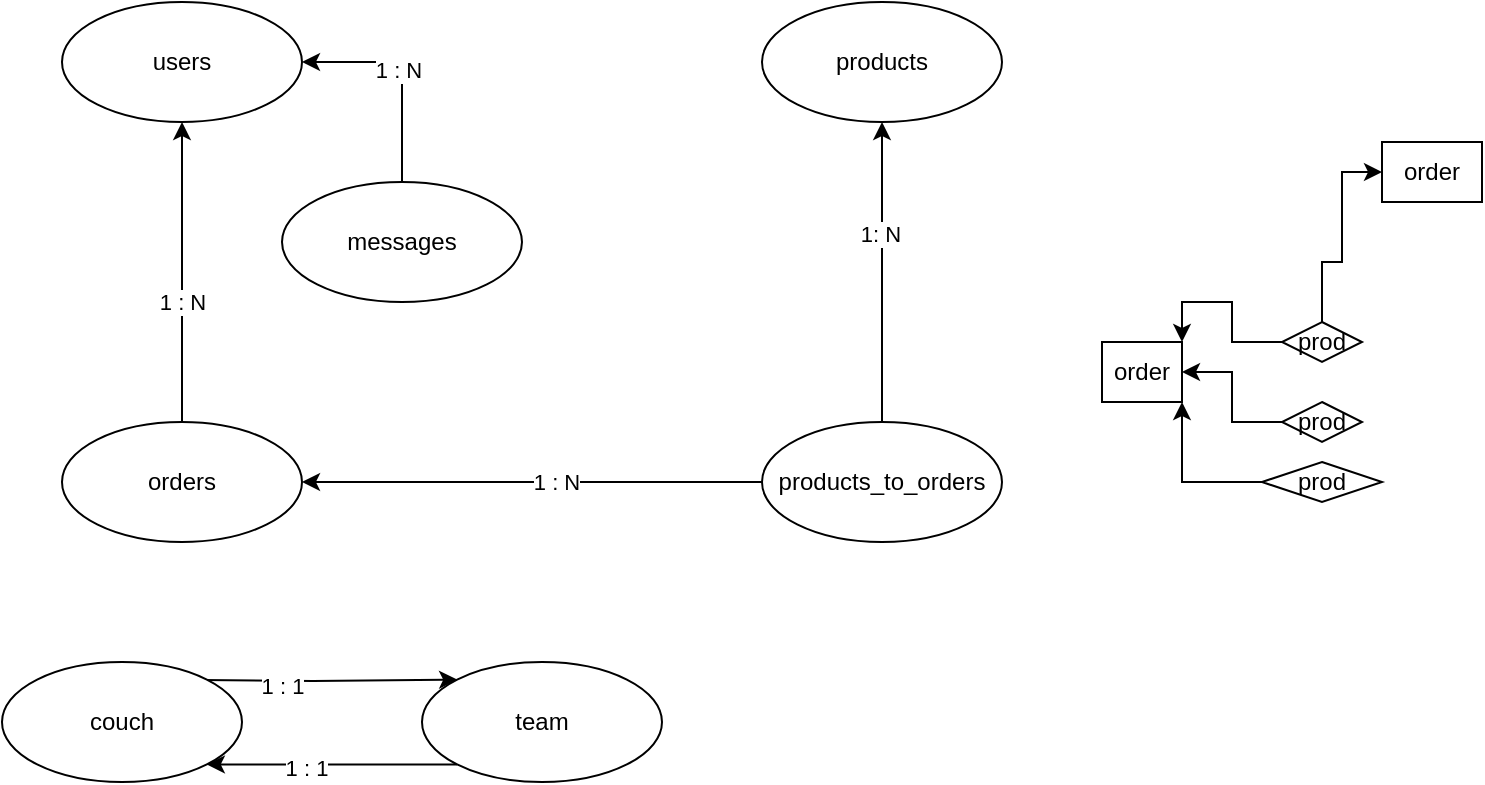 <mxfile>
    <diagram id="4B7YRIXVrsIm9pxOc_B7" name="Страница 1">
        <mxGraphModel dx="772" dy="478" grid="1" gridSize="10" guides="1" tooltips="1" connect="1" arrows="1" fold="1" page="1" pageScale="1" pageWidth="850" pageHeight="1100" math="0" shadow="0">
            <root>
                <mxCell id="0"/>
                <mxCell id="1" parent="0"/>
                <mxCell id="2" value="users" style="ellipse;whiteSpace=wrap;html=1;" vertex="1" parent="1">
                    <mxGeometry x="50" y="50" width="120" height="60" as="geometry"/>
                </mxCell>
                <mxCell id="4" style="edgeStyle=orthogonalEdgeStyle;rounded=0;orthogonalLoop=1;jettySize=auto;html=1;entryX=1;entryY=0.5;entryDx=0;entryDy=0;" edge="1" parent="1" source="3" target="2">
                    <mxGeometry relative="1" as="geometry"/>
                </mxCell>
                <mxCell id="9" value="1 : N" style="edgeLabel;html=1;align=center;verticalAlign=middle;resizable=0;points=[];" vertex="1" connectable="0" parent="4">
                    <mxGeometry x="0.031" y="2" relative="1" as="geometry">
                        <mxPoint as="offset"/>
                    </mxGeometry>
                </mxCell>
                <object label="messages" test="test&#10;&#10;&#10;&#10;&#10;&#10;&#10;test" id="3">
                    <mxCell style="ellipse;whiteSpace=wrap;html=1;" vertex="1" parent="1">
                        <mxGeometry x="160" y="140" width="120" height="60" as="geometry"/>
                    </mxCell>
                </object>
                <mxCell id="6" style="edgeStyle=orthogonalEdgeStyle;rounded=0;orthogonalLoop=1;jettySize=auto;html=1;entryX=0.5;entryY=1;entryDx=0;entryDy=0;" edge="1" parent="1" source="5" target="2">
                    <mxGeometry relative="1" as="geometry"/>
                </mxCell>
                <mxCell id="10" value="1 : N" style="edgeLabel;html=1;align=center;verticalAlign=middle;resizable=0;points=[];" vertex="1" connectable="0" parent="6">
                    <mxGeometry x="-0.191" relative="1" as="geometry">
                        <mxPoint as="offset"/>
                    </mxGeometry>
                </mxCell>
                <mxCell id="5" value="orders" style="ellipse;whiteSpace=wrap;html=1;" vertex="1" parent="1">
                    <mxGeometry x="50" y="260" width="120" height="60" as="geometry"/>
                </mxCell>
                <mxCell id="7" value="products" style="ellipse;whiteSpace=wrap;html=1;" vertex="1" parent="1">
                    <mxGeometry x="400" y="50" width="120" height="60" as="geometry"/>
                </mxCell>
                <mxCell id="13" style="edgeStyle=orthogonalEdgeStyle;rounded=0;orthogonalLoop=1;jettySize=auto;html=1;entryX=0;entryY=0;entryDx=0;entryDy=0;" edge="1" parent="1" target="12">
                    <mxGeometry relative="1" as="geometry">
                        <mxPoint x="120" y="389" as="sourcePoint"/>
                    </mxGeometry>
                </mxCell>
                <mxCell id="18" value="1 : 1" style="edgeLabel;html=1;align=center;verticalAlign=middle;resizable=0;points=[];" vertex="1" connectable="0" parent="13">
                    <mxGeometry x="-0.254" y="-2" relative="1" as="geometry">
                        <mxPoint x="-8" as="offset"/>
                    </mxGeometry>
                </mxCell>
                <mxCell id="11" value="couch" style="ellipse;whiteSpace=wrap;html=1;" vertex="1" parent="1">
                    <mxGeometry x="20" y="380" width="120" height="60" as="geometry"/>
                </mxCell>
                <mxCell id="19" style="edgeStyle=orthogonalEdgeStyle;rounded=0;orthogonalLoop=1;jettySize=auto;html=1;entryX=1;entryY=1;entryDx=0;entryDy=0;exitX=0;exitY=1;exitDx=0;exitDy=0;" edge="1" parent="1" source="12" target="11">
                    <mxGeometry relative="1" as="geometry"/>
                </mxCell>
                <mxCell id="20" value="1 : 1" style="edgeLabel;html=1;align=center;verticalAlign=middle;resizable=0;points=[];" vertex="1" connectable="0" parent="19">
                    <mxGeometry x="0.213" y="2" relative="1" as="geometry">
                        <mxPoint as="offset"/>
                    </mxGeometry>
                </mxCell>
                <mxCell id="12" value="team" style="ellipse;whiteSpace=wrap;html=1;" vertex="1" parent="1">
                    <mxGeometry x="230" y="380" width="120" height="60" as="geometry"/>
                </mxCell>
                <mxCell id="23" style="edgeStyle=orthogonalEdgeStyle;rounded=0;orthogonalLoop=1;jettySize=auto;html=1;entryX=0.5;entryY=1;entryDx=0;entryDy=0;" edge="1" parent="1" source="21" target="7">
                    <mxGeometry relative="1" as="geometry"/>
                </mxCell>
                <mxCell id="26" value="1: N" style="edgeLabel;html=1;align=center;verticalAlign=middle;resizable=0;points=[];" vertex="1" connectable="0" parent="23">
                    <mxGeometry x="0.263" y="1" relative="1" as="geometry">
                        <mxPoint as="offset"/>
                    </mxGeometry>
                </mxCell>
                <mxCell id="24" style="edgeStyle=orthogonalEdgeStyle;rounded=0;orthogonalLoop=1;jettySize=auto;html=1;entryX=1;entryY=0.5;entryDx=0;entryDy=0;" edge="1" parent="1" source="21" target="5">
                    <mxGeometry relative="1" as="geometry"/>
                </mxCell>
                <mxCell id="25" value="1 : N" style="edgeLabel;html=1;align=center;verticalAlign=middle;resizable=0;points=[];" vertex="1" connectable="0" parent="24">
                    <mxGeometry x="-0.101" relative="1" as="geometry">
                        <mxPoint as="offset"/>
                    </mxGeometry>
                </mxCell>
                <mxCell id="21" value="products_to_orders" style="ellipse;whiteSpace=wrap;html=1;" vertex="1" parent="1">
                    <mxGeometry x="400" y="260" width="120" height="60" as="geometry"/>
                </mxCell>
                <mxCell id="33" style="edgeStyle=orthogonalEdgeStyle;rounded=0;orthogonalLoop=1;jettySize=auto;html=1;entryX=1;entryY=0;entryDx=0;entryDy=0;" edge="1" parent="1" source="27" target="28">
                    <mxGeometry relative="1" as="geometry"/>
                </mxCell>
                <mxCell id="35" style="edgeStyle=orthogonalEdgeStyle;rounded=0;orthogonalLoop=1;jettySize=auto;html=1;entryX=0;entryY=0.5;entryDx=0;entryDy=0;" edge="1" parent="1" source="27" target="34">
                    <mxGeometry relative="1" as="geometry">
                        <Array as="points">
                            <mxPoint x="680" y="180"/>
                            <mxPoint x="690" y="180"/>
                            <mxPoint x="690" y="135"/>
                        </Array>
                    </mxGeometry>
                </mxCell>
                <mxCell id="27" value="prod" style="rhombus;whiteSpace=wrap;html=1;" vertex="1" parent="1">
                    <mxGeometry x="660" y="210" width="40" height="20" as="geometry"/>
                </mxCell>
                <mxCell id="28" value="order" style="whiteSpace=wrap;html=1;" vertex="1" parent="1">
                    <mxGeometry x="570" y="220" width="40" height="30" as="geometry"/>
                </mxCell>
                <mxCell id="32" style="edgeStyle=orthogonalEdgeStyle;rounded=0;orthogonalLoop=1;jettySize=auto;html=1;entryX=1;entryY=0.5;entryDx=0;entryDy=0;" edge="1" parent="1" source="29" target="28">
                    <mxGeometry relative="1" as="geometry"/>
                </mxCell>
                <mxCell id="29" value="prod" style="rhombus;whiteSpace=wrap;html=1;" vertex="1" parent="1">
                    <mxGeometry x="660" y="250" width="40" height="20" as="geometry"/>
                </mxCell>
                <mxCell id="31" style="edgeStyle=orthogonalEdgeStyle;rounded=0;orthogonalLoop=1;jettySize=auto;html=1;entryX=1;entryY=1;entryDx=0;entryDy=0;" edge="1" parent="1" source="30" target="28">
                    <mxGeometry relative="1" as="geometry"/>
                </mxCell>
                <mxCell id="30" value="prod" style="rhombus;whiteSpace=wrap;html=1;" vertex="1" parent="1">
                    <mxGeometry x="650" y="280" width="60" height="20" as="geometry"/>
                </mxCell>
                <mxCell id="34" value="order" style="whiteSpace=wrap;html=1;" vertex="1" parent="1">
                    <mxGeometry x="710" y="120" width="50" height="30" as="geometry"/>
                </mxCell>
            </root>
        </mxGraphModel>
    </diagram>
</mxfile>